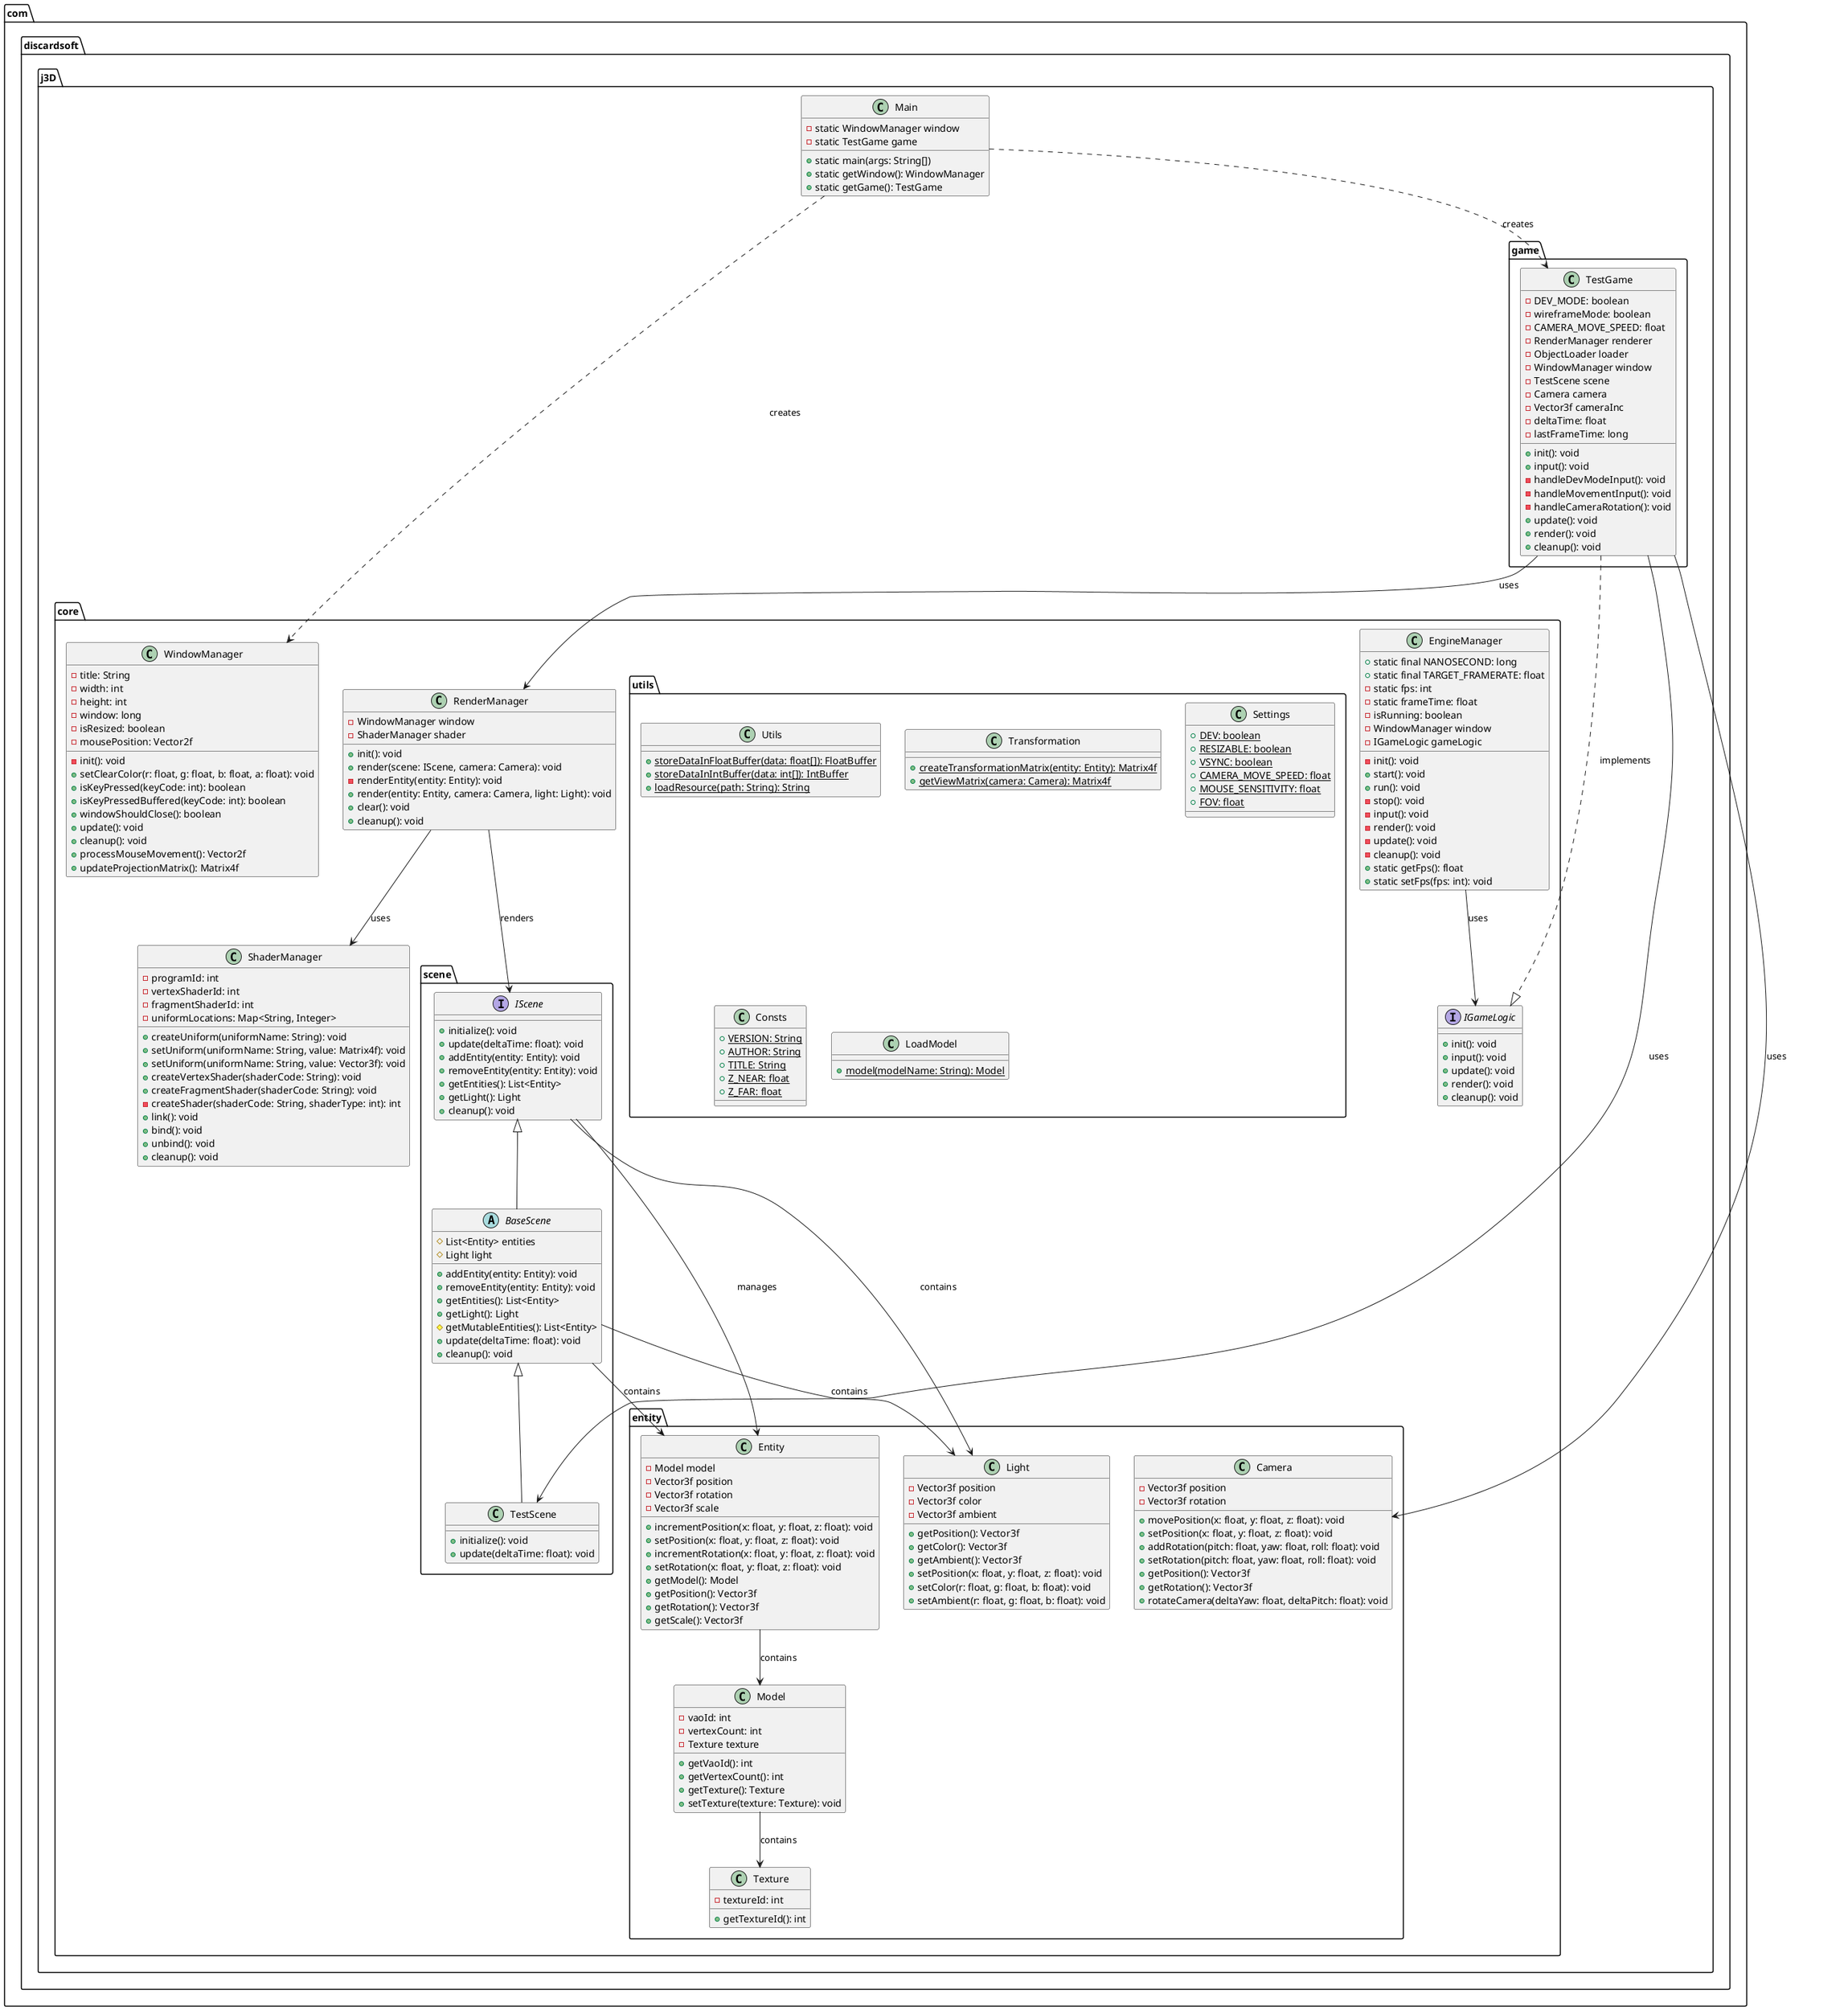 @startuml j3D Engine Architecture

package "com.discardsoft.j3D" {
  class Main {
    - static WindowManager window
    - static TestGame game
    + static main(args: String[])
    + static getWindow(): WindowManager
    + static getGame(): TestGame
  }

  package "core" {
    class EngineManager {
      + static final NANOSECOND: long
      + static final TARGET_FRAMERATE: float
      - static fps: int
      - static frameTime: float
      - isRunning: boolean
      - WindowManager window
      - IGameLogic gameLogic
      - init(): void
      + start(): void
      + run(): void
      - stop(): void
      - input(): void
      - render(): void
      - update(): void
      - cleanup(): void
      + static getFps(): float
      + static setFps(fps: int): void
    }
    
    interface IGameLogic {
      + init(): void
      + input(): void
      + update(): void
      + render(): void
      + cleanup(): void
    }
    
    class RenderManager {
      - WindowManager window
      - ShaderManager shader
      + init(): void
      + render(scene: IScene, camera: Camera): void
      - renderEntity(entity: Entity): void
      + render(entity: Entity, camera: Camera, light: Light): void
      + clear(): void
      + cleanup(): void
    }
    
    class ShaderManager {
      - programId: int
      - vertexShaderId: int
      - fragmentShaderId: int
      - uniformLocations: Map<String, Integer>
      + createUniform(uniformName: String): void
      + setUniform(uniformName: String, value: Matrix4f): void
      + setUniform(uniformName: String, value: Vector3f): void
      + createVertexShader(shaderCode: String): void
      + createFragmentShader(shaderCode: String): void
      - createShader(shaderCode: String, shaderType: int): int
      + link(): void
      + bind(): void
      + unbind(): void
      + cleanup(): void
    }
    
    class WindowManager {
      - title: String
      - width: int
      - height: int
      - window: long
      - isResized: boolean
      - mousePosition: Vector2f
      - init(): void
      + setClearColor(r: float, g: float, b: float, a: float): void
      + isKeyPressed(keyCode: int): boolean
      + isKeyPressedBuffered(keyCode: int): boolean
      + windowShouldClose(): boolean
      + update(): void
      + cleanup(): void
      + processMouseMovement(): Vector2f
      + updateProjectionMatrix(): Matrix4f
    }
    
    package "entity" {
      class Entity {
        - Model model
        - Vector3f position
        - Vector3f rotation
        - Vector3f scale
        + incrementPosition(x: float, y: float, z: float): void
        + setPosition(x: float, y: float, z: float): void
        + incrementRotation(x: float, y: float, z: float): void
        + setRotation(x: float, y: float, z: float): void
        + getModel(): Model
        + getPosition(): Vector3f
        + getRotation(): Vector3f
        + getScale(): Vector3f
      }
      
      class Model {
        - vaoId: int
        - vertexCount: int
        - Texture texture
        + getVaoId(): int
        + getVertexCount(): int
        + getTexture(): Texture
        + setTexture(texture: Texture): void
      }
      
      class Texture {
        - textureId: int
        + getTextureId(): int
      }
      
      class Camera {
        - Vector3f position
        - Vector3f rotation
        + movePosition(x: float, y: float, z: float): void
        + setPosition(x: float, y: float, z: float): void
        + addRotation(pitch: float, yaw: float, roll: float): void
        + setRotation(pitch: float, yaw: float, roll: float): void
        + getPosition(): Vector3f
        + getRotation(): Vector3f
        + rotateCamera(deltaYaw: float, deltaPitch: float): void
      }
      
      class Light {
        - Vector3f position
        - Vector3f color
        - Vector3f ambient
        + getPosition(): Vector3f
        + getColor(): Vector3f
        + getAmbient(): Vector3f
        + setPosition(x: float, y: float, z: float): void
        + setColor(r: float, g: float, b: float): void
        + setAmbient(r: float, g: float, b: float): void
      }
    }
    
    package "scene" {
      interface IScene {
        + initialize(): void
        + update(deltaTime: float): void
        + addEntity(entity: Entity): void
        + removeEntity(entity: Entity): void
        + getEntities(): List<Entity>
        + getLight(): Light
        + cleanup(): void
      }
      
      abstract class BaseScene {
        # List<Entity> entities
        # Light light
        + addEntity(entity: Entity): void
        + removeEntity(entity: Entity): void
        + getEntities(): List<Entity>
        + getLight(): Light
        # getMutableEntities(): List<Entity>
        + update(deltaTime: float): void
        + cleanup(): void
      }
      
      class TestScene {
        + initialize(): void
        + update(deltaTime: float): void
      }
    }
    
    package "utils" {
      class Utils {
        + {static} storeDataInFloatBuffer(data: float[]): FloatBuffer
        + {static} storeDataInIntBuffer(data: int[]): IntBuffer
        + {static} loadResource(path: String): String
      }
      
      class Transformation {
        + {static} createTransformationMatrix(entity: Entity): Matrix4f
        + {static} getViewMatrix(camera: Camera): Matrix4f
      }
      
      class Settings {
        + {static} DEV: boolean
        + {static} RESIZABLE: boolean
        + {static} VSYNC: boolean
        + {static} CAMERA_MOVE_SPEED: float
        + {static} MOUSE_SENSITIVITY: float
        + {static} FOV: float
      }
      
      class Consts {
        + {static} VERSION: String
        + {static} AUTHOR: String
        + {static} TITLE: String
        + {static} Z_NEAR: float
        + {static} Z_FAR: float
      }
      
      class LoadModel {
        + {static} model(modelName: String): Model
      }
    }
  }
  
  package "game" {
    class TestGame {
      - DEV_MODE: boolean
      - wireframeMode: boolean
      - CAMERA_MOVE_SPEED: float
      - RenderManager renderer
      - ObjectLoader loader
      - WindowManager window
      - TestScene scene
      - Camera camera
      - Vector3f cameraInc
      - deltaTime: float
      - lastFrameTime: long
      + init(): void
      + input(): void
      - handleDevModeInput(): void
      - handleMovementInput(): void
      - handleCameraRotation(): void
      + update(): void
      + render(): void
      + cleanup(): void
    }
  }
}

' Relationships
Main ..> TestGame : creates
Main ..> WindowManager : creates
EngineManager --> IGameLogic : uses
TestGame ..|> IGameLogic : implements
TestGame --> TestScene : uses
TestGame --> Camera : uses
TestGame --> RenderManager : uses
RenderManager --> ShaderManager : uses
RenderManager --> IScene : renders
IScene <|-- BaseScene
BaseScene <|-- TestScene
Entity --> Model : contains
Model --> Texture : contains
IScene --> Entity : manages
IScene --> Light : contains
BaseScene --> Entity : contains
BaseScene --> Light : contains

@enduml